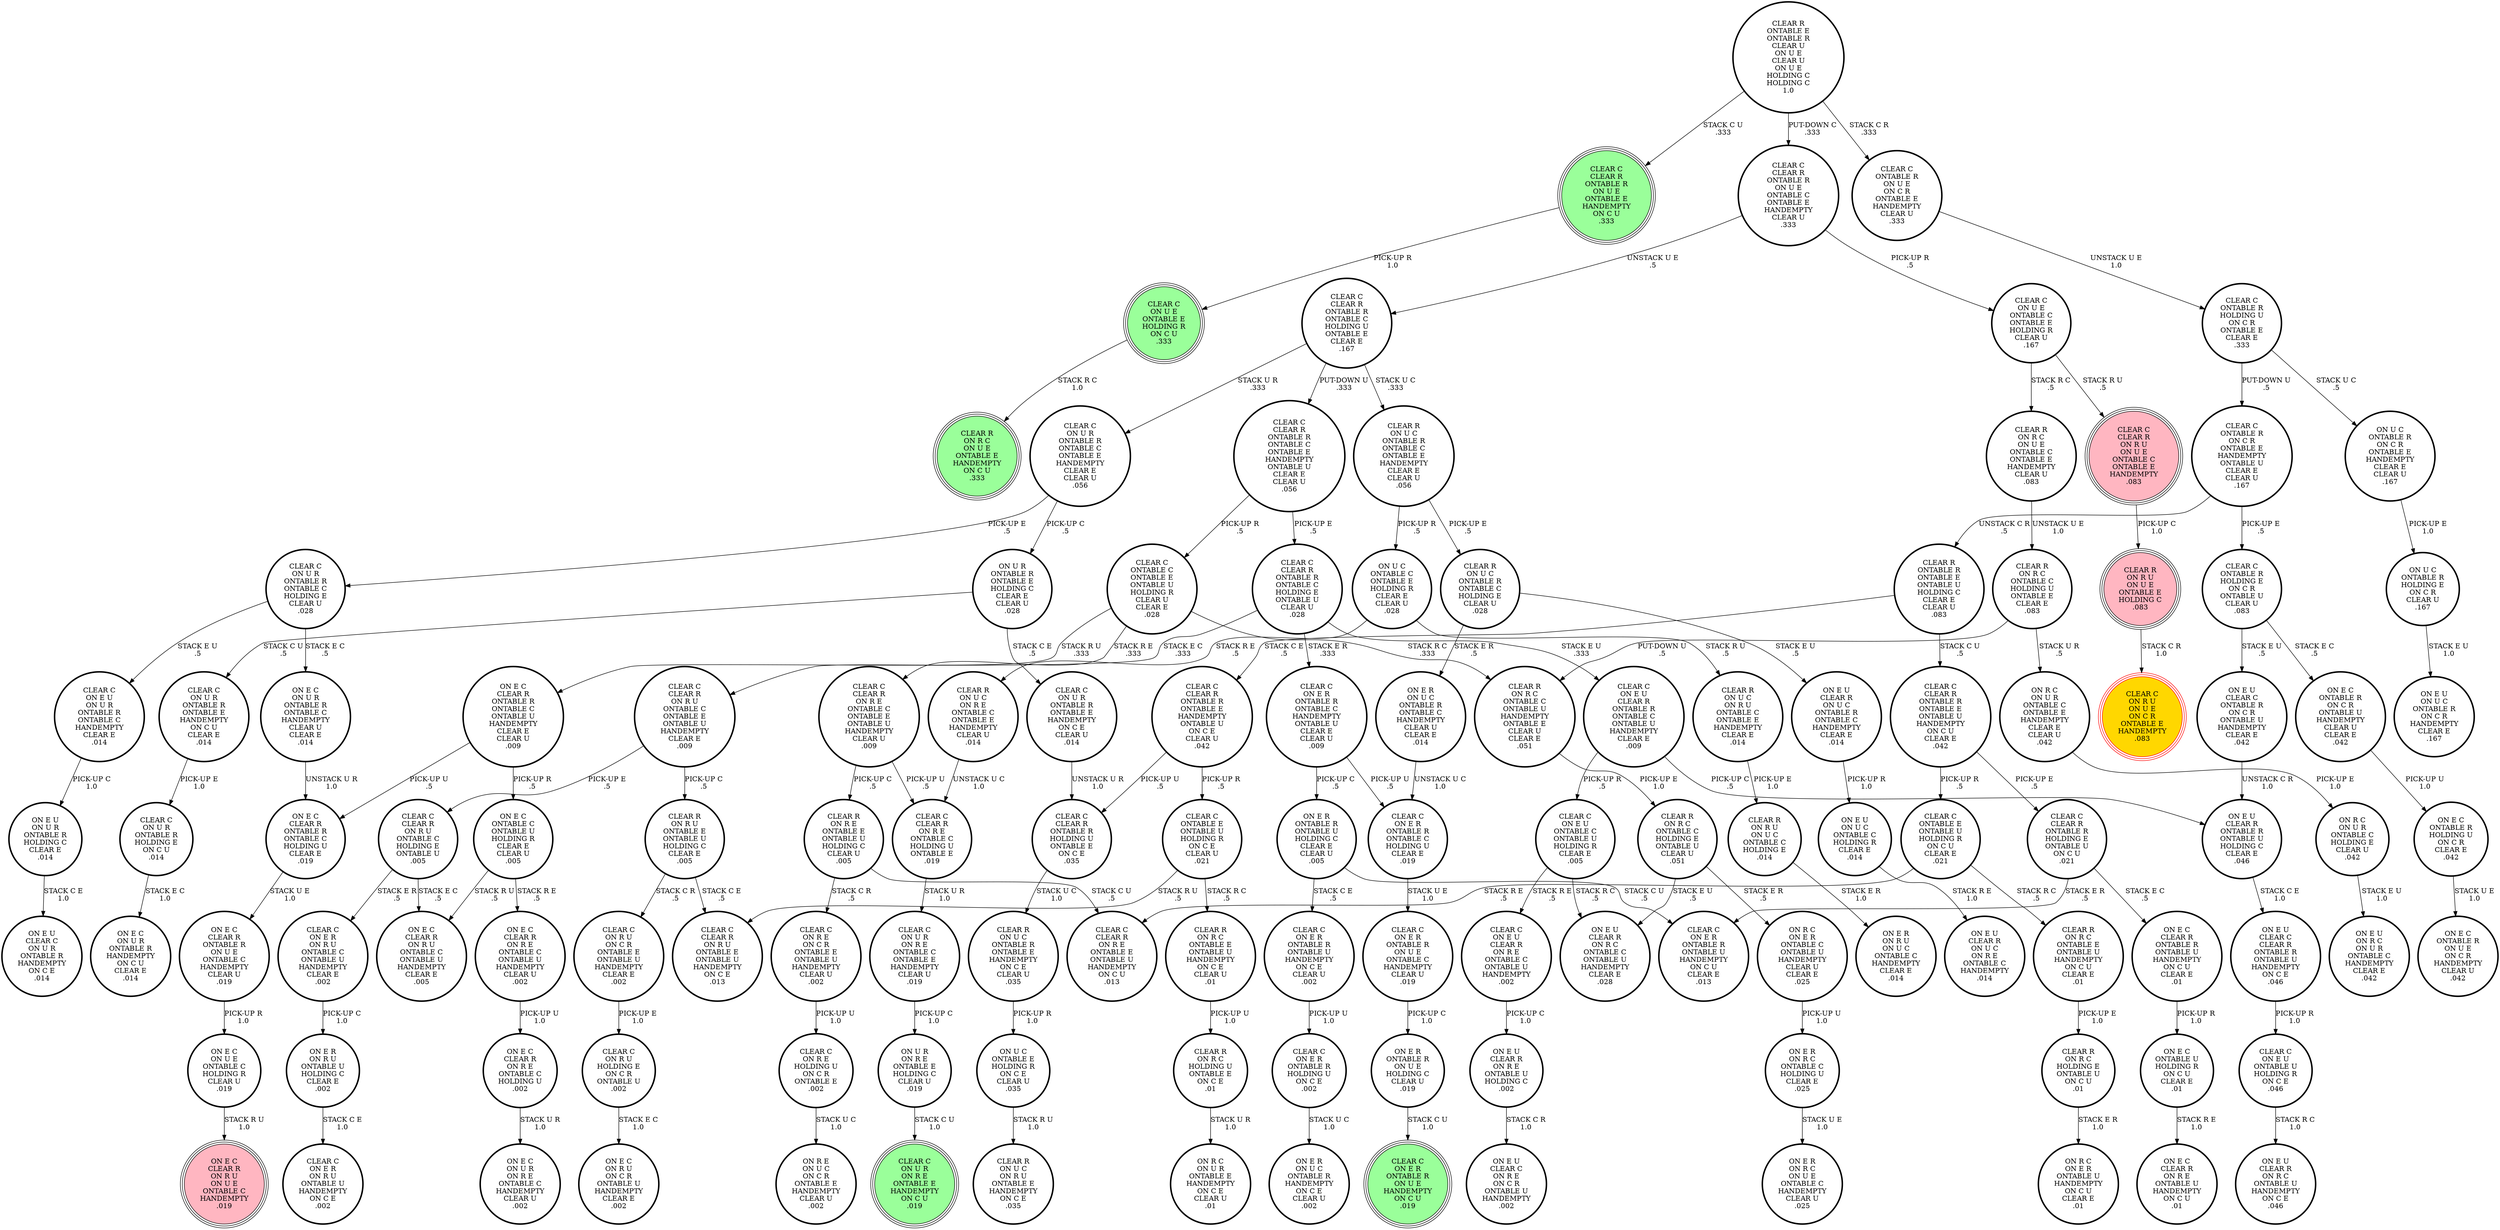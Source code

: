 digraph {
"CLEAR R\nON R C\nON U E\nONTABLE C\nONTABLE E\nHANDEMPTY\nCLEAR U\n.083\n" -> "CLEAR R\nON R C\nONTABLE C\nHOLDING U\nONTABLE E\nCLEAR E\n.083\n"[label="UNSTACK U E\n1.0\n"];
"ON U C\nONTABLE C\nONTABLE E\nHOLDING R\nCLEAR E\nCLEAR U\n.028\n" -> "CLEAR R\nON U C\nON R E\nONTABLE C\nONTABLE E\nHANDEMPTY\nCLEAR U\n.014\n"[label="STACK R E\n.5\n"];
"ON U C\nONTABLE C\nONTABLE E\nHOLDING R\nCLEAR E\nCLEAR U\n.028\n" -> "CLEAR R\nON U C\nON R U\nONTABLE C\nONTABLE E\nHANDEMPTY\nCLEAR E\n.014\n"[label="STACK R U\n.5\n"];
"ON E U\nCLEAR C\nONTABLE R\nON C R\nONTABLE U\nHANDEMPTY\nCLEAR E\n.042\n" -> "ON E U\nCLEAR R\nONTABLE R\nONTABLE U\nHOLDING C\nCLEAR E\n.046\n"[label="UNSTACK C R\n1.0\n"];
"ON E C\nCLEAR R\nONTABLE R\nONTABLE U\nHANDEMPTY\nON C U\nCLEAR E\n.01\n" -> "ON E C\nONTABLE U\nHOLDING R\nON C U\nCLEAR E\n.01\n"[label="PICK-UP R\n1.0\n"];
"CLEAR R\nON R C\nONTABLE C\nONTABLE U\nHANDEMPTY\nONTABLE E\nCLEAR U\nCLEAR E\n.051\n" -> "CLEAR R\nON R C\nONTABLE C\nHOLDING E\nONTABLE U\nCLEAR U\n.051\n"[label="PICK-UP E\n1.0\n"];
"ON E R\nONTABLE R\nON U E\nHOLDING C\nCLEAR U\n.019\n" -> "CLEAR C\nON E R\nONTABLE R\nON U E\nHANDEMPTY\nON C U\n.019\n"[label="STACK C U\n1.0\n"];
"CLEAR C\nCLEAR R\nON R U\nONTABLE C\nONTABLE E\nONTABLE U\nHANDEMPTY\nCLEAR E\n.009\n" -> "CLEAR R\nON R U\nONTABLE E\nONTABLE U\nHOLDING C\nCLEAR E\n.005\n"[label="PICK-UP C\n.5\n"];
"CLEAR C\nCLEAR R\nON R U\nONTABLE C\nONTABLE E\nONTABLE U\nHANDEMPTY\nCLEAR E\n.009\n" -> "CLEAR C\nCLEAR R\nON R U\nONTABLE C\nHOLDING E\nONTABLE U\n.005\n"[label="PICK-UP E\n.5\n"];
"CLEAR C\nON E U\nCLEAR R\nON R E\nONTABLE C\nONTABLE U\nHANDEMPTY\n.002\n" -> "ON E U\nCLEAR R\nON R E\nONTABLE U\nHOLDING C\n.002\n"[label="PICK-UP C\n1.0\n"];
"CLEAR R\nON U C\nON R U\nONTABLE C\nONTABLE E\nHANDEMPTY\nCLEAR E\n.014\n" -> "CLEAR R\nON R U\nON U C\nONTABLE C\nHOLDING E\n.014\n"[label="PICK-UP E\n1.0\n"];
"CLEAR C\nON E U\nCLEAR R\nONTABLE R\nONTABLE C\nONTABLE U\nHANDEMPTY\nCLEAR E\n.009\n" -> "ON E U\nCLEAR R\nONTABLE R\nONTABLE U\nHOLDING C\nCLEAR E\n.046\n"[label="PICK-UP C\n.5\n"];
"CLEAR C\nON E U\nCLEAR R\nONTABLE R\nONTABLE C\nONTABLE U\nHANDEMPTY\nCLEAR E\n.009\n" -> "CLEAR C\nON E U\nONTABLE C\nONTABLE U\nHOLDING R\nCLEAR E\n.005\n"[label="PICK-UP R\n.5\n"];
"ON U R\nON R E\nONTABLE E\nHOLDING C\nCLEAR U\n.019\n" -> "CLEAR C\nON U R\nON R E\nONTABLE E\nHANDEMPTY\nON C U\n.019\n"[label="STACK C U\n1.0\n"];
"ON E U\nCLEAR R\nON R E\nONTABLE U\nHOLDING C\n.002\n" -> "ON E U\nCLEAR C\nON R E\nON C R\nONTABLE U\nHANDEMPTY\n.002\n"[label="STACK C R\n1.0\n"];
"ON E R\nONTABLE R\nONTABLE U\nHOLDING C\nCLEAR E\nCLEAR U\n.005\n" -> "CLEAR C\nON E R\nONTABLE R\nONTABLE U\nHANDEMPTY\nON C E\nCLEAR U\n.002\n"[label="STACK C E\n.5\n"];
"ON E R\nONTABLE R\nONTABLE U\nHOLDING C\nCLEAR E\nCLEAR U\n.005\n" -> "CLEAR C\nON E R\nONTABLE R\nONTABLE U\nHANDEMPTY\nON C U\nCLEAR E\n.013\n"[label="STACK C U\n.5\n"];
"CLEAR C\nON R E\nHOLDING U\nON C R\nONTABLE E\n.002\n" -> "ON R E\nON U C\nON C R\nONTABLE E\nHANDEMPTY\nCLEAR U\n.002\n"[label="STACK U C\n1.0\n"];
"ON E C\nCLEAR R\nONTABLE R\nONTABLE C\nHOLDING U\nCLEAR E\n.019\n" -> "ON E C\nCLEAR R\nONTABLE R\nON U E\nONTABLE C\nHANDEMPTY\nCLEAR U\n.019\n"[label="STACK U E\n1.0\n"];
"CLEAR C\nCLEAR R\nONTABLE R\nON U E\nONTABLE E\nHANDEMPTY\nON C U\n.333\n" -> "CLEAR C\nON U E\nONTABLE E\nHOLDING R\nON C U\n.333\n"[label="PICK-UP R\n1.0\n"];
"CLEAR R\nON R C\nONTABLE E\nONTABLE U\nHANDEMPTY\nON C E\nCLEAR U\n.01\n" -> "CLEAR R\nON R C\nHOLDING U\nONTABLE E\nON C E\n.01\n"[label="PICK-UP U\n1.0\n"];
"CLEAR C\nON E R\nONTABLE R\nHOLDING U\nON C E\n.002\n" -> "ON E R\nON U C\nONTABLE R\nHANDEMPTY\nON C E\nCLEAR U\n.002\n"[label="STACK U C\n1.0\n"];
"CLEAR C\nON R U\nHOLDING E\nON C R\nONTABLE U\n.002\n" -> "ON E C\nON R U\nON C R\nONTABLE U\nHANDEMPTY\nCLEAR E\n.002\n"[label="STACK E C\n1.0\n"];
"CLEAR C\nON E U\nONTABLE U\nHOLDING R\nON C E\n.046\n" -> "ON E U\nCLEAR R\nON R C\nONTABLE U\nHANDEMPTY\nON C E\n.046\n"[label="STACK R C\n1.0\n"];
"CLEAR C\nCLEAR R\nONTABLE R\nON U E\nONTABLE C\nONTABLE E\nHANDEMPTY\nCLEAR U\n.333\n" -> "CLEAR C\nCLEAR R\nONTABLE R\nONTABLE C\nHOLDING U\nONTABLE E\nCLEAR E\n.167\n"[label="UNSTACK U E\n.5\n"];
"CLEAR C\nCLEAR R\nONTABLE R\nON U E\nONTABLE C\nONTABLE E\nHANDEMPTY\nCLEAR U\n.333\n" -> "CLEAR C\nON U E\nONTABLE C\nONTABLE E\nHOLDING R\nCLEAR U\n.167\n"[label="PICK-UP R\n.5\n"];
"ON E C\nON U E\nONTABLE C\nHOLDING R\nCLEAR U\n.019\n" -> "ON E C\nCLEAR R\nON R U\nON U E\nONTABLE C\nHANDEMPTY\n.019\n"[label="STACK R U\n1.0\n"];
"ON E C\nCLEAR R\nON R E\nONTABLE C\nHOLDING U\n.002\n" -> "ON E C\nON U R\nON R E\nONTABLE C\nHANDEMPTY\nCLEAR U\n.002\n"[label="STACK U R\n1.0\n"];
"CLEAR R\nON U C\nON R E\nONTABLE C\nONTABLE E\nHANDEMPTY\nCLEAR U\n.014\n" -> "CLEAR C\nCLEAR R\nON R E\nONTABLE C\nHOLDING U\nONTABLE E\n.019\n"[label="UNSTACK U C\n1.0\n"];
"ON E R\nON R U\nONTABLE U\nHOLDING C\nCLEAR E\n.002\n" -> "CLEAR C\nON E R\nON R U\nONTABLE U\nHANDEMPTY\nON C E\n.002\n"[label="STACK C E\n1.0\n"];
"ON R C\nON U R\nONTABLE C\nONTABLE E\nHANDEMPTY\nCLEAR E\nCLEAR U\n.042\n" -> "ON R C\nON U R\nONTABLE C\nHOLDING E\nCLEAR U\n.042\n"[label="PICK-UP E\n1.0\n"];
"ON E C\nCLEAR R\nONTABLE R\nON U E\nONTABLE C\nHANDEMPTY\nCLEAR U\n.019\n" -> "ON E C\nON U E\nONTABLE C\nHOLDING R\nCLEAR U\n.019\n"[label="PICK-UP R\n1.0\n"];
"ON E U\nCLEAR C\nCLEAR R\nONTABLE R\nONTABLE U\nHANDEMPTY\nON C E\n.046\n" -> "CLEAR C\nON E U\nONTABLE U\nHOLDING R\nON C E\n.046\n"[label="PICK-UP R\n1.0\n"];
"CLEAR C\nCLEAR R\nONTABLE R\nONTABLE E\nHANDEMPTY\nONTABLE U\nON C E\nCLEAR U\n.042\n" -> "CLEAR C\nONTABLE E\nONTABLE U\nHOLDING R\nON C E\nCLEAR U\n.021\n"[label="PICK-UP R\n.5\n"];
"CLEAR C\nCLEAR R\nONTABLE R\nONTABLE E\nHANDEMPTY\nONTABLE U\nON C E\nCLEAR U\n.042\n" -> "CLEAR C\nCLEAR R\nONTABLE R\nHOLDING U\nONTABLE E\nON C E\n.035\n"[label="PICK-UP U\n.5\n"];
"CLEAR C\nCLEAR R\nON R U\nON U E\nONTABLE C\nONTABLE E\nHANDEMPTY\n.083\n" -> "CLEAR R\nON R U\nON U E\nONTABLE E\nHOLDING C\n.083\n"[label="PICK-UP C\n1.0\n"];
"ON E C\nCLEAR R\nONTABLE R\nONTABLE C\nONTABLE U\nHANDEMPTY\nCLEAR E\nCLEAR U\n.009\n" -> "ON E C\nONTABLE C\nONTABLE U\nHOLDING R\nCLEAR E\nCLEAR U\n.005\n"[label="PICK-UP R\n.5\n"];
"ON E C\nCLEAR R\nONTABLE R\nONTABLE C\nONTABLE U\nHANDEMPTY\nCLEAR E\nCLEAR U\n.009\n" -> "ON E C\nCLEAR R\nONTABLE R\nONTABLE C\nHOLDING U\nCLEAR E\n.019\n"[label="PICK-UP U\n.5\n"];
"CLEAR C\nON U R\nON R E\nONTABLE C\nONTABLE E\nHANDEMPTY\nCLEAR U\n.019\n" -> "ON U R\nON R E\nONTABLE E\nHOLDING C\nCLEAR U\n.019\n"[label="PICK-UP C\n1.0\n"];
"CLEAR R\nON R C\nONTABLE E\nONTABLE U\nHANDEMPTY\nON C U\nCLEAR E\n.01\n" -> "CLEAR R\nON R C\nHOLDING E\nONTABLE U\nON C U\n.01\n"[label="PICK-UP E\n1.0\n"];
"CLEAR C\nON U E\nONTABLE C\nONTABLE E\nHOLDING R\nCLEAR U\n.167\n" -> "CLEAR C\nCLEAR R\nON R U\nON U E\nONTABLE C\nONTABLE E\nHANDEMPTY\n.083\n"[label="STACK R U\n.5\n"];
"CLEAR C\nON U E\nONTABLE C\nONTABLE E\nHOLDING R\nCLEAR U\n.167\n" -> "CLEAR R\nON R C\nON U E\nONTABLE C\nONTABLE E\nHANDEMPTY\nCLEAR U\n.083\n"[label="STACK R C\n.5\n"];
"ON E U\nCLEAR R\nON U C\nONTABLE R\nONTABLE C\nHANDEMPTY\nCLEAR E\n.014\n" -> "ON E U\nON U C\nONTABLE C\nHOLDING R\nCLEAR E\n.014\n"[label="PICK-UP R\n1.0\n"];
"CLEAR C\nON U R\nONTABLE R\nONTABLE C\nHOLDING E\nCLEAR U\n.028\n" -> "ON E C\nON U R\nONTABLE R\nONTABLE C\nHANDEMPTY\nCLEAR U\nCLEAR E\n.014\n"[label="STACK E C\n.5\n"];
"CLEAR C\nON U R\nONTABLE R\nONTABLE C\nHOLDING E\nCLEAR U\n.028\n" -> "CLEAR C\nON E U\nON U R\nONTABLE R\nONTABLE C\nHANDEMPTY\nCLEAR E\n.014\n"[label="STACK E U\n.5\n"];
"CLEAR C\nON E R\nONTABLE R\nONTABLE C\nHOLDING U\nCLEAR E\n.019\n" -> "CLEAR C\nON E R\nONTABLE R\nON U E\nONTABLE C\nHANDEMPTY\nCLEAR U\n.019\n"[label="STACK U E\n1.0\n"];
"CLEAR C\nCLEAR R\nONTABLE R\nONTABLE E\nONTABLE U\nHANDEMPTY\nON C U\nCLEAR E\n.042\n" -> "CLEAR C\nONTABLE E\nONTABLE U\nHOLDING R\nON C U\nCLEAR E\n.021\n"[label="PICK-UP R\n.5\n"];
"CLEAR C\nCLEAR R\nONTABLE R\nONTABLE E\nONTABLE U\nHANDEMPTY\nON C U\nCLEAR E\n.042\n" -> "CLEAR C\nCLEAR R\nONTABLE R\nHOLDING E\nONTABLE U\nON C U\n.021\n"[label="PICK-UP E\n.5\n"];
"CLEAR R\nON U C\nONTABLE R\nONTABLE E\nHANDEMPTY\nON C E\nCLEAR U\n.035\n" -> "ON U C\nONTABLE E\nHOLDING R\nON C E\nCLEAR U\n.035\n"[label="PICK-UP R\n1.0\n"];
"CLEAR C\nON U R\nONTABLE R\nHOLDING E\nON C U\n.014\n" -> "ON E C\nON U R\nONTABLE R\nHANDEMPTY\nON C U\nCLEAR E\n.014\n"[label="STACK E C\n1.0\n"];
"ON E R\nON R C\nONTABLE C\nHOLDING U\nCLEAR E\n.025\n" -> "ON E R\nON R C\nON U E\nONTABLE C\nHANDEMPTY\nCLEAR U\n.025\n"[label="STACK U E\n1.0\n"];
"ON E U\nON U C\nONTABLE C\nHOLDING R\nCLEAR E\n.014\n" -> "ON E U\nCLEAR R\nON U C\nON R E\nONTABLE C\nHANDEMPTY\n.014\n"[label="STACK R E\n1.0\n"];
"CLEAR C\nON R U\nON C R\nONTABLE E\nONTABLE U\nHANDEMPTY\nCLEAR E\n.002\n" -> "CLEAR C\nON R U\nHOLDING E\nON C R\nONTABLE U\n.002\n"[label="PICK-UP E\n1.0\n"];
"CLEAR C\nON U R\nONTABLE R\nONTABLE E\nHANDEMPTY\nON C U\nCLEAR E\n.014\n" -> "CLEAR C\nON U R\nONTABLE R\nHOLDING E\nON C U\n.014\n"[label="PICK-UP E\n1.0\n"];
"CLEAR R\nON R U\nON U E\nONTABLE E\nHOLDING C\n.083\n" -> "CLEAR C\nON R U\nON U E\nON C R\nONTABLE E\nHANDEMPTY\n.083\n"[label="STACK C R\n1.0\n"];
"CLEAR R\nON R U\nON U C\nONTABLE C\nHOLDING E\n.014\n" -> "ON E R\nON R U\nON U C\nONTABLE C\nHANDEMPTY\nCLEAR E\n.014\n"[label="STACK E R\n1.0\n"];
"CLEAR R\nON R U\nONTABLE E\nONTABLE U\nHOLDING C\nCLEAR E\n.005\n" -> "CLEAR C\nCLEAR R\nON R U\nONTABLE E\nONTABLE U\nHANDEMPTY\nON C E\n.013\n"[label="STACK C E\n.5\n"];
"CLEAR R\nON R U\nONTABLE E\nONTABLE U\nHOLDING C\nCLEAR E\n.005\n" -> "CLEAR C\nON R U\nON C R\nONTABLE E\nONTABLE U\nHANDEMPTY\nCLEAR E\n.002\n"[label="STACK C R\n.5\n"];
"CLEAR C\nCLEAR R\nONTABLE R\nONTABLE C\nHOLDING E\nONTABLE U\nCLEAR U\n.028\n" -> "ON E C\nCLEAR R\nONTABLE R\nONTABLE C\nONTABLE U\nHANDEMPTY\nCLEAR E\nCLEAR U\n.009\n"[label="STACK E C\n.333\n"];
"CLEAR C\nCLEAR R\nONTABLE R\nONTABLE C\nHOLDING E\nONTABLE U\nCLEAR U\n.028\n" -> "CLEAR C\nON E U\nCLEAR R\nONTABLE R\nONTABLE C\nONTABLE U\nHANDEMPTY\nCLEAR E\n.009\n"[label="STACK E U\n.333\n"];
"CLEAR C\nCLEAR R\nONTABLE R\nONTABLE C\nHOLDING E\nONTABLE U\nCLEAR U\n.028\n" -> "CLEAR C\nON E R\nONTABLE R\nONTABLE C\nHANDEMPTY\nONTABLE U\nCLEAR E\nCLEAR U\n.009\n"[label="STACK E R\n.333\n"];
"ON E C\nCLEAR R\nON R E\nONTABLE C\nONTABLE U\nHANDEMPTY\nCLEAR U\n.002\n" -> "ON E C\nCLEAR R\nON R E\nONTABLE C\nHOLDING U\n.002\n"[label="PICK-UP U\n1.0\n"];
"CLEAR C\nCLEAR R\nONTABLE R\nONTABLE C\nHOLDING U\nONTABLE E\nCLEAR E\n.167\n" -> "CLEAR C\nCLEAR R\nONTABLE R\nONTABLE C\nONTABLE E\nHANDEMPTY\nONTABLE U\nCLEAR E\nCLEAR U\n.056\n"[label="PUT-DOWN U\n.333\n"];
"CLEAR C\nCLEAR R\nONTABLE R\nONTABLE C\nHOLDING U\nONTABLE E\nCLEAR E\n.167\n" -> "CLEAR R\nON U C\nONTABLE R\nONTABLE C\nONTABLE E\nHANDEMPTY\nCLEAR E\nCLEAR U\n.056\n"[label="STACK U C\n.333\n"];
"CLEAR C\nCLEAR R\nONTABLE R\nONTABLE C\nHOLDING U\nONTABLE E\nCLEAR E\n.167\n" -> "CLEAR C\nON U R\nONTABLE R\nONTABLE C\nONTABLE E\nHANDEMPTY\nCLEAR E\nCLEAR U\n.056\n"[label="STACK U R\n.333\n"];
"CLEAR C\nON E R\nON R U\nONTABLE C\nONTABLE U\nHANDEMPTY\nCLEAR E\n.002\n" -> "ON E R\nON R U\nONTABLE U\nHOLDING C\nCLEAR E\n.002\n"[label="PICK-UP C\n1.0\n"];
"CLEAR R\nON R C\nONTABLE C\nHOLDING U\nONTABLE E\nCLEAR E\n.083\n" -> "ON R C\nON U R\nONTABLE C\nONTABLE E\nHANDEMPTY\nCLEAR E\nCLEAR U\n.042\n"[label="STACK U R\n.5\n"];
"CLEAR R\nON R C\nONTABLE C\nHOLDING U\nONTABLE E\nCLEAR E\n.083\n" -> "CLEAR R\nON R C\nONTABLE C\nONTABLE U\nHANDEMPTY\nONTABLE E\nCLEAR U\nCLEAR E\n.051\n"[label="PUT-DOWN U\n.5\n"];
"ON U R\nONTABLE R\nONTABLE E\nHOLDING C\nCLEAR E\nCLEAR U\n.028\n" -> "CLEAR C\nON U R\nONTABLE R\nONTABLE E\nHANDEMPTY\nON C E\nCLEAR U\n.014\n"[label="STACK C E\n.5\n"];
"ON U R\nONTABLE R\nONTABLE E\nHOLDING C\nCLEAR E\nCLEAR U\n.028\n" -> "CLEAR C\nON U R\nONTABLE R\nONTABLE E\nHANDEMPTY\nON C U\nCLEAR E\n.014\n"[label="STACK C U\n.5\n"];
"ON U C\nONTABLE R\nON C R\nONTABLE E\nHANDEMPTY\nCLEAR E\nCLEAR U\n.167\n" -> "ON U C\nONTABLE R\nHOLDING E\nON C R\nCLEAR U\n.167\n"[label="PICK-UP E\n1.0\n"];
"CLEAR C\nONTABLE R\nON C R\nONTABLE E\nHANDEMPTY\nONTABLE U\nCLEAR E\nCLEAR U\n.167\n" -> "CLEAR C\nONTABLE R\nHOLDING E\nON C R\nONTABLE U\nCLEAR U\n.083\n"[label="PICK-UP E\n.5\n"];
"CLEAR C\nONTABLE R\nON C R\nONTABLE E\nHANDEMPTY\nONTABLE U\nCLEAR E\nCLEAR U\n.167\n" -> "CLEAR R\nONTABLE R\nONTABLE E\nONTABLE U\nHOLDING C\nCLEAR E\nCLEAR U\n.083\n"[label="UNSTACK C R\n.5\n"];
"CLEAR C\nON U R\nONTABLE R\nONTABLE E\nHANDEMPTY\nON C E\nCLEAR U\n.014\n" -> "CLEAR C\nCLEAR R\nONTABLE R\nHOLDING U\nONTABLE E\nON C E\n.035\n"[label="UNSTACK U R\n1.0\n"];
"CLEAR R\nON R C\nHOLDING U\nONTABLE E\nON C E\n.01\n" -> "ON R C\nON U R\nONTABLE E\nHANDEMPTY\nON C E\nCLEAR U\n.01\n"[label="STACK U R\n1.0\n"];
"CLEAR C\nON E U\nONTABLE C\nONTABLE U\nHOLDING R\nCLEAR E\n.005\n" -> "ON E U\nCLEAR R\nON R C\nONTABLE C\nONTABLE U\nHANDEMPTY\nCLEAR E\n.028\n"[label="STACK R C\n.5\n"];
"CLEAR C\nON E U\nONTABLE C\nONTABLE U\nHOLDING R\nCLEAR E\n.005\n" -> "CLEAR C\nON E U\nCLEAR R\nON R E\nONTABLE C\nONTABLE U\nHANDEMPTY\n.002\n"[label="STACK R E\n.5\n"];
"ON E C\nONTABLE R\nON C R\nONTABLE U\nHANDEMPTY\nCLEAR U\nCLEAR E\n.042\n" -> "ON E C\nONTABLE R\nHOLDING U\nON C R\nCLEAR E\n.042\n"[label="PICK-UP U\n1.0\n"];
"CLEAR C\nCLEAR R\nONTABLE R\nHOLDING U\nONTABLE E\nON C E\n.035\n" -> "CLEAR R\nON U C\nONTABLE R\nONTABLE E\nHANDEMPTY\nON C E\nCLEAR U\n.035\n"[label="STACK U C\n1.0\n"];
"CLEAR R\nON U C\nONTABLE R\nONTABLE C\nHOLDING E\nCLEAR U\n.028\n" -> "ON E R\nON U C\nONTABLE R\nONTABLE C\nHANDEMPTY\nCLEAR U\nCLEAR E\n.014\n"[label="STACK E R\n.5\n"];
"CLEAR R\nON U C\nONTABLE R\nONTABLE C\nHOLDING E\nCLEAR U\n.028\n" -> "ON E U\nCLEAR R\nON U C\nONTABLE R\nONTABLE C\nHANDEMPTY\nCLEAR E\n.014\n"[label="STACK E U\n.5\n"];
"CLEAR C\nCLEAR R\nONTABLE R\nHOLDING E\nONTABLE U\nON C U\n.021\n" -> "ON E C\nCLEAR R\nONTABLE R\nONTABLE U\nHANDEMPTY\nON C U\nCLEAR E\n.01\n"[label="STACK E C\n.5\n"];
"CLEAR C\nCLEAR R\nONTABLE R\nHOLDING E\nONTABLE U\nON C U\n.021\n" -> "CLEAR C\nON E R\nONTABLE R\nONTABLE U\nHANDEMPTY\nON C U\nCLEAR E\n.013\n"[label="STACK E R\n.5\n"];
"ON E C\nONTABLE C\nONTABLE U\nHOLDING R\nCLEAR E\nCLEAR U\n.005\n" -> "ON E C\nCLEAR R\nON R E\nONTABLE C\nONTABLE U\nHANDEMPTY\nCLEAR U\n.002\n"[label="STACK R E\n.5\n"];
"ON E C\nONTABLE C\nONTABLE U\nHOLDING R\nCLEAR E\nCLEAR U\n.005\n" -> "ON E C\nCLEAR R\nON R U\nONTABLE C\nONTABLE U\nHANDEMPTY\nCLEAR E\n.005\n"[label="STACK R U\n.5\n"];
"CLEAR C\nON E R\nONTABLE R\nON U E\nONTABLE C\nHANDEMPTY\nCLEAR U\n.019\n" -> "ON E R\nONTABLE R\nON U E\nHOLDING C\nCLEAR U\n.019\n"[label="PICK-UP C\n1.0\n"];
"ON U C\nONTABLE R\nHOLDING E\nON C R\nCLEAR U\n.167\n" -> "ON E U\nON U C\nONTABLE R\nON C R\nHANDEMPTY\nCLEAR E\n.167\n"[label="STACK E U\n1.0\n"];
"CLEAR R\nON R E\nONTABLE E\nONTABLE U\nHOLDING C\nCLEAR U\n.005\n" -> "CLEAR C\nCLEAR R\nON R E\nONTABLE E\nONTABLE U\nHANDEMPTY\nON C U\n.013\n"[label="STACK C U\n.5\n"];
"CLEAR R\nON R E\nONTABLE E\nONTABLE U\nHOLDING C\nCLEAR U\n.005\n" -> "CLEAR C\nON R E\nON C R\nONTABLE E\nONTABLE U\nHANDEMPTY\nCLEAR U\n.002\n"[label="STACK C R\n.5\n"];
"CLEAR R\nON R C\nONTABLE C\nHOLDING E\nONTABLE U\nCLEAR U\n.051\n" -> "ON R C\nON E R\nONTABLE C\nONTABLE U\nHANDEMPTY\nCLEAR U\nCLEAR E\n.025\n"[label="STACK E R\n.5\n"];
"CLEAR R\nON R C\nONTABLE C\nHOLDING E\nONTABLE U\nCLEAR U\n.051\n" -> "ON E U\nCLEAR R\nON R C\nONTABLE C\nONTABLE U\nHANDEMPTY\nCLEAR E\n.028\n"[label="STACK E U\n.5\n"];
"CLEAR C\nONTABLE R\nON U E\nON C R\nONTABLE E\nHANDEMPTY\nCLEAR U\n.333\n" -> "CLEAR C\nONTABLE R\nHOLDING U\nON C R\nONTABLE E\nCLEAR E\n.333\n"[label="UNSTACK U E\n1.0\n"];
"CLEAR C\nCLEAR R\nON R E\nONTABLE C\nONTABLE E\nONTABLE U\nHANDEMPTY\nCLEAR U\n.009\n" -> "CLEAR R\nON R E\nONTABLE E\nONTABLE U\nHOLDING C\nCLEAR U\n.005\n"[label="PICK-UP C\n.5\n"];
"CLEAR C\nCLEAR R\nON R E\nONTABLE C\nONTABLE E\nONTABLE U\nHANDEMPTY\nCLEAR U\n.009\n" -> "CLEAR C\nCLEAR R\nON R E\nONTABLE C\nHOLDING U\nONTABLE E\n.019\n"[label="PICK-UP U\n.5\n"];
"CLEAR C\nON U E\nONTABLE E\nHOLDING R\nON C U\n.333\n" -> "CLEAR R\nON R C\nON U E\nONTABLE E\nHANDEMPTY\nON C U\n.333\n"[label="STACK R C\n1.0\n"];
"CLEAR R\nON U C\nONTABLE R\nONTABLE C\nONTABLE E\nHANDEMPTY\nCLEAR E\nCLEAR U\n.056\n" -> "ON U C\nONTABLE C\nONTABLE E\nHOLDING R\nCLEAR E\nCLEAR U\n.028\n"[label="PICK-UP R\n.5\n"];
"CLEAR R\nON U C\nONTABLE R\nONTABLE C\nONTABLE E\nHANDEMPTY\nCLEAR E\nCLEAR U\n.056\n" -> "CLEAR R\nON U C\nONTABLE R\nONTABLE C\nHOLDING E\nCLEAR U\n.028\n"[label="PICK-UP E\n.5\n"];
"CLEAR C\nCLEAR R\nONTABLE R\nONTABLE C\nONTABLE E\nHANDEMPTY\nONTABLE U\nCLEAR E\nCLEAR U\n.056\n" -> "CLEAR C\nONTABLE C\nONTABLE E\nONTABLE U\nHOLDING R\nCLEAR U\nCLEAR E\n.028\n"[label="PICK-UP R\n.5\n"];
"CLEAR C\nCLEAR R\nONTABLE R\nONTABLE C\nONTABLE E\nHANDEMPTY\nONTABLE U\nCLEAR E\nCLEAR U\n.056\n" -> "CLEAR C\nCLEAR R\nONTABLE R\nONTABLE C\nHOLDING E\nONTABLE U\nCLEAR U\n.028\n"[label="PICK-UP E\n.5\n"];
"CLEAR C\nON E R\nONTABLE R\nONTABLE C\nHANDEMPTY\nONTABLE U\nCLEAR E\nCLEAR U\n.009\n" -> "CLEAR C\nON E R\nONTABLE R\nONTABLE C\nHOLDING U\nCLEAR E\n.019\n"[label="PICK-UP U\n.5\n"];
"CLEAR C\nON E R\nONTABLE R\nONTABLE C\nHANDEMPTY\nONTABLE U\nCLEAR E\nCLEAR U\n.009\n" -> "ON E R\nONTABLE R\nONTABLE U\nHOLDING C\nCLEAR E\nCLEAR U\n.005\n"[label="PICK-UP C\n.5\n"];
"CLEAR C\nCLEAR R\nON R E\nONTABLE C\nHOLDING U\nONTABLE E\n.019\n" -> "CLEAR C\nON U R\nON R E\nONTABLE C\nONTABLE E\nHANDEMPTY\nCLEAR U\n.019\n"[label="STACK U R\n1.0\n"];
"ON E U\nON U R\nONTABLE R\nHOLDING C\nCLEAR E\n.014\n" -> "ON E U\nCLEAR C\nON U R\nONTABLE R\nHANDEMPTY\nON C E\n.014\n"[label="STACK C E\n1.0\n"];
"CLEAR C\nONTABLE C\nONTABLE E\nONTABLE U\nHOLDING R\nCLEAR U\nCLEAR E\n.028\n" -> "CLEAR C\nCLEAR R\nON R E\nONTABLE C\nONTABLE E\nONTABLE U\nHANDEMPTY\nCLEAR U\n.009\n"[label="STACK R E\n.333\n"];
"CLEAR C\nONTABLE C\nONTABLE E\nONTABLE U\nHOLDING R\nCLEAR U\nCLEAR E\n.028\n" -> "CLEAR R\nON R C\nONTABLE C\nONTABLE U\nHANDEMPTY\nONTABLE E\nCLEAR U\nCLEAR E\n.051\n"[label="STACK R C\n.333\n"];
"CLEAR C\nONTABLE C\nONTABLE E\nONTABLE U\nHOLDING R\nCLEAR U\nCLEAR E\n.028\n" -> "CLEAR C\nCLEAR R\nON R U\nONTABLE C\nONTABLE E\nONTABLE U\nHANDEMPTY\nCLEAR E\n.009\n"[label="STACK R U\n.333\n"];
"ON E C\nONTABLE R\nHOLDING U\nON C R\nCLEAR E\n.042\n" -> "ON E C\nONTABLE R\nON U E\nON C R\nHANDEMPTY\nCLEAR U\n.042\n"[label="STACK U E\n1.0\n"];
"CLEAR R\nONTABLE R\nONTABLE E\nONTABLE U\nHOLDING C\nCLEAR E\nCLEAR U\n.083\n" -> "CLEAR C\nCLEAR R\nONTABLE R\nONTABLE E\nONTABLE U\nHANDEMPTY\nON C U\nCLEAR E\n.042\n"[label="STACK C U\n.5\n"];
"CLEAR R\nONTABLE R\nONTABLE E\nONTABLE U\nHOLDING C\nCLEAR E\nCLEAR U\n.083\n" -> "CLEAR C\nCLEAR R\nONTABLE R\nONTABLE E\nHANDEMPTY\nONTABLE U\nON C E\nCLEAR U\n.042\n"[label="STACK C E\n.5\n"];
"ON U C\nONTABLE E\nHOLDING R\nON C E\nCLEAR U\n.035\n" -> "CLEAR R\nON U C\nON R U\nONTABLE E\nHANDEMPTY\nON C E\n.035\n"[label="STACK R U\n1.0\n"];
"CLEAR C\nON R E\nON C R\nONTABLE E\nONTABLE U\nHANDEMPTY\nCLEAR U\n.002\n" -> "CLEAR C\nON R E\nHOLDING U\nON C R\nONTABLE E\n.002\n"[label="PICK-UP U\n1.0\n"];
"CLEAR C\nONTABLE E\nONTABLE U\nHOLDING R\nON C U\nCLEAR E\n.021\n" -> "CLEAR R\nON R C\nONTABLE E\nONTABLE U\nHANDEMPTY\nON C U\nCLEAR E\n.01\n"[label="STACK R C\n.5\n"];
"CLEAR C\nONTABLE E\nONTABLE U\nHOLDING R\nON C U\nCLEAR E\n.021\n" -> "CLEAR C\nCLEAR R\nON R E\nONTABLE E\nONTABLE U\nHANDEMPTY\nON C U\n.013\n"[label="STACK R E\n.5\n"];
"ON R C\nON E R\nONTABLE C\nONTABLE U\nHANDEMPTY\nCLEAR U\nCLEAR E\n.025\n" -> "ON E R\nON R C\nONTABLE C\nHOLDING U\nCLEAR E\n.025\n"[label="PICK-UP U\n1.0\n"];
"CLEAR C\nON E U\nON U R\nONTABLE R\nONTABLE C\nHANDEMPTY\nCLEAR E\n.014\n" -> "ON E U\nON U R\nONTABLE R\nHOLDING C\nCLEAR E\n.014\n"[label="PICK-UP C\n1.0\n"];
"ON E C\nON U R\nONTABLE R\nONTABLE C\nHANDEMPTY\nCLEAR U\nCLEAR E\n.014\n" -> "ON E C\nCLEAR R\nONTABLE R\nONTABLE C\nHOLDING U\nCLEAR E\n.019\n"[label="UNSTACK U R\n1.0\n"];
"CLEAR C\nCLEAR R\nON R U\nONTABLE C\nHOLDING E\nONTABLE U\n.005\n" -> "ON E C\nCLEAR R\nON R U\nONTABLE C\nONTABLE U\nHANDEMPTY\nCLEAR E\n.005\n"[label="STACK E C\n.5\n"];
"CLEAR C\nCLEAR R\nON R U\nONTABLE C\nHOLDING E\nONTABLE U\n.005\n" -> "CLEAR C\nON E R\nON R U\nONTABLE C\nONTABLE U\nHANDEMPTY\nCLEAR E\n.002\n"[label="STACK E R\n.5\n"];
"ON E U\nCLEAR R\nONTABLE R\nONTABLE U\nHOLDING C\nCLEAR E\n.046\n" -> "ON E U\nCLEAR C\nCLEAR R\nONTABLE R\nONTABLE U\nHANDEMPTY\nON C E\n.046\n"[label="STACK C E\n1.0\n"];
"CLEAR R\nON R C\nHOLDING E\nONTABLE U\nON C U\n.01\n" -> "ON R C\nON E R\nONTABLE U\nHANDEMPTY\nON C U\nCLEAR E\n.01\n"[label="STACK E R\n1.0\n"];
"CLEAR C\nON U R\nONTABLE R\nONTABLE C\nONTABLE E\nHANDEMPTY\nCLEAR E\nCLEAR U\n.056\n" -> "ON U R\nONTABLE R\nONTABLE E\nHOLDING C\nCLEAR E\nCLEAR U\n.028\n"[label="PICK-UP C\n.5\n"];
"CLEAR C\nON U R\nONTABLE R\nONTABLE C\nONTABLE E\nHANDEMPTY\nCLEAR E\nCLEAR U\n.056\n" -> "CLEAR C\nON U R\nONTABLE R\nONTABLE C\nHOLDING E\nCLEAR U\n.028\n"[label="PICK-UP E\n.5\n"];
"CLEAR C\nONTABLE R\nHOLDING U\nON C R\nONTABLE E\nCLEAR E\n.333\n" -> "CLEAR C\nONTABLE R\nON C R\nONTABLE E\nHANDEMPTY\nONTABLE U\nCLEAR E\nCLEAR U\n.167\n"[label="PUT-DOWN U\n.5\n"];
"CLEAR C\nONTABLE R\nHOLDING U\nON C R\nONTABLE E\nCLEAR E\n.333\n" -> "ON U C\nONTABLE R\nON C R\nONTABLE E\nHANDEMPTY\nCLEAR E\nCLEAR U\n.167\n"[label="STACK U C\n.5\n"];
"CLEAR R\nONTABLE E\nONTABLE R\nCLEAR U\nON U E\nCLEAR U\nON U E\nHOLDING C\nHOLDING C\n1.0\n" -> "CLEAR C\nCLEAR R\nONTABLE R\nON U E\nONTABLE C\nONTABLE E\nHANDEMPTY\nCLEAR U\n.333\n"[label="PUT-DOWN C\n.333\n"];
"CLEAR R\nONTABLE E\nONTABLE R\nCLEAR U\nON U E\nCLEAR U\nON U E\nHOLDING C\nHOLDING C\n1.0\n" -> "CLEAR C\nONTABLE R\nON U E\nON C R\nONTABLE E\nHANDEMPTY\nCLEAR U\n.333\n"[label="STACK C R\n.333\n"];
"CLEAR R\nONTABLE E\nONTABLE R\nCLEAR U\nON U E\nCLEAR U\nON U E\nHOLDING C\nHOLDING C\n1.0\n" -> "CLEAR C\nCLEAR R\nONTABLE R\nON U E\nONTABLE E\nHANDEMPTY\nON C U\n.333\n"[label="STACK C U\n.333\n"];
"ON E R\nON U C\nONTABLE R\nONTABLE C\nHANDEMPTY\nCLEAR U\nCLEAR E\n.014\n" -> "CLEAR C\nON E R\nONTABLE R\nONTABLE C\nHOLDING U\nCLEAR E\n.019\n"[label="UNSTACK U C\n1.0\n"];
"CLEAR C\nON E R\nONTABLE R\nONTABLE U\nHANDEMPTY\nON C E\nCLEAR U\n.002\n" -> "CLEAR C\nON E R\nONTABLE R\nHOLDING U\nON C E\n.002\n"[label="PICK-UP U\n1.0\n"];
"ON R C\nON U R\nONTABLE C\nHOLDING E\nCLEAR U\n.042\n" -> "ON E U\nON R C\nON U R\nONTABLE C\nHANDEMPTY\nCLEAR E\n.042\n"[label="STACK E U\n1.0\n"];
"CLEAR C\nONTABLE R\nHOLDING E\nON C R\nONTABLE U\nCLEAR U\n.083\n" -> "ON E C\nONTABLE R\nON C R\nONTABLE U\nHANDEMPTY\nCLEAR U\nCLEAR E\n.042\n"[label="STACK E C\n.5\n"];
"CLEAR C\nONTABLE R\nHOLDING E\nON C R\nONTABLE U\nCLEAR U\n.083\n" -> "ON E U\nCLEAR C\nONTABLE R\nON C R\nONTABLE U\nHANDEMPTY\nCLEAR E\n.042\n"[label="STACK E U\n.5\n"];
"CLEAR C\nONTABLE E\nONTABLE U\nHOLDING R\nON C E\nCLEAR U\n.021\n" -> "CLEAR R\nON R C\nONTABLE E\nONTABLE U\nHANDEMPTY\nON C E\nCLEAR U\n.01\n"[label="STACK R C\n.5\n"];
"CLEAR C\nONTABLE E\nONTABLE U\nHOLDING R\nON C E\nCLEAR U\n.021\n" -> "CLEAR C\nCLEAR R\nON R U\nONTABLE E\nONTABLE U\nHANDEMPTY\nON C E\n.013\n"[label="STACK R U\n.5\n"];
"ON E C\nONTABLE U\nHOLDING R\nON C U\nCLEAR E\n.01\n" -> "ON E C\nCLEAR R\nON R E\nONTABLE U\nHANDEMPTY\nON C U\n.01\n"[label="STACK R E\n1.0\n"];
"ON E R\nON R C\nON U E\nONTABLE C\nHANDEMPTY\nCLEAR U\n.025\n" [shape=circle, penwidth=3];
"ON E C\nCLEAR R\nON R U\nON U E\nONTABLE C\nHANDEMPTY\n.019\n" [shape=circle, style=filled, fillcolor=lightpink, peripheries=3];
"ON E C\nCLEAR R\nON R U\nONTABLE C\nONTABLE U\nHANDEMPTY\nCLEAR E\n.005\n" [shape=circle, penwidth=3];
"ON E U\nCLEAR C\nON U R\nONTABLE R\nHANDEMPTY\nON C E\n.014\n" [shape=circle, penwidth=3];
"CLEAR C\nON E R\nONTABLE R\nON U E\nHANDEMPTY\nON C U\n.019\n" [shape=circle, style=filled, fillcolor=palegreen1, peripheries=3];
"CLEAR C\nCLEAR R\nON R E\nONTABLE E\nONTABLE U\nHANDEMPTY\nON C U\n.013\n" [shape=circle, penwidth=3];
"ON E U\nCLEAR R\nON R C\nONTABLE C\nONTABLE U\nHANDEMPTY\nCLEAR E\n.028\n" [shape=circle, penwidth=3];
"ON R C\nON U R\nONTABLE E\nHANDEMPTY\nON C E\nCLEAR U\n.01\n" [shape=circle, penwidth=3];
"CLEAR C\nON E R\nON R U\nONTABLE U\nHANDEMPTY\nON C E\n.002\n" [shape=circle, penwidth=3];
"ON E C\nON U R\nON R E\nONTABLE C\nHANDEMPTY\nCLEAR U\n.002\n" [shape=circle, penwidth=3];
"ON E R\nON R U\nON U C\nONTABLE C\nHANDEMPTY\nCLEAR E\n.014\n" [shape=circle, penwidth=3];
"CLEAR C\nCLEAR R\nON R U\nONTABLE E\nONTABLE U\nHANDEMPTY\nON C E\n.013\n" [shape=circle, penwidth=3];
"CLEAR R\nON R C\nON U E\nONTABLE E\nHANDEMPTY\nON C U\n.333\n" [shape=circle, style=filled, fillcolor=palegreen1, peripheries=3];
"ON E U\nCLEAR R\nON R C\nONTABLE U\nHANDEMPTY\nON C E\n.046\n" [shape=circle, penwidth=3];
"ON E U\nON U C\nONTABLE R\nON C R\nHANDEMPTY\nCLEAR E\n.167\n" [shape=circle, penwidth=3];
"ON R C\nON E R\nONTABLE U\nHANDEMPTY\nON C U\nCLEAR E\n.01\n" [shape=circle, penwidth=3];
"ON E C\nON U R\nONTABLE R\nHANDEMPTY\nON C U\nCLEAR E\n.014\n" [shape=circle, penwidth=3];
"CLEAR C\nON R U\nON U E\nON C R\nONTABLE E\nHANDEMPTY\n.083\n" [shape=circle, style=filled color=red, fillcolor=gold, peripheries=3];
"CLEAR C\nON U R\nON R E\nONTABLE E\nHANDEMPTY\nON C U\n.019\n" [shape=circle, style=filled, fillcolor=palegreen1, peripheries=3];
"CLEAR C\nON E R\nONTABLE R\nONTABLE U\nHANDEMPTY\nON C U\nCLEAR E\n.013\n" [shape=circle, penwidth=3];
"ON E U\nCLEAR R\nON U C\nON R E\nONTABLE C\nHANDEMPTY\n.014\n" [shape=circle, penwidth=3];
"ON E R\nON U C\nONTABLE R\nHANDEMPTY\nON C E\nCLEAR U\n.002\n" [shape=circle, penwidth=3];
"ON R E\nON U C\nON C R\nONTABLE E\nHANDEMPTY\nCLEAR U\n.002\n" [shape=circle, penwidth=3];
"ON E C\nON R U\nON C R\nONTABLE U\nHANDEMPTY\nCLEAR E\n.002\n" [shape=circle, penwidth=3];
"ON E U\nCLEAR C\nON R E\nON C R\nONTABLE U\nHANDEMPTY\n.002\n" [shape=circle, penwidth=3];
"ON E C\nCLEAR R\nON R E\nONTABLE U\nHANDEMPTY\nON C U\n.01\n" [shape=circle, penwidth=3];
"ON E U\nON R C\nON U R\nONTABLE C\nHANDEMPTY\nCLEAR E\n.042\n" [shape=circle, penwidth=3];
"ON E C\nONTABLE R\nON U E\nON C R\nHANDEMPTY\nCLEAR U\n.042\n" [shape=circle, penwidth=3];
"CLEAR R\nON U C\nON R U\nONTABLE E\nHANDEMPTY\nON C E\n.035\n" [shape=circle, penwidth=3];
"CLEAR R\nON R U\nON U E\nONTABLE E\nHOLDING C\n.083\n" [shape=circle, style=filled, fillcolor=lightpink, peripheries=3];
"CLEAR R\nON R C\nONTABLE E\nONTABLE U\nHANDEMPTY\nON C U\nCLEAR E\n.01\n" [shape=circle, penwidth=3];
"ON E U\nON U R\nONTABLE R\nHOLDING C\nCLEAR E\n.014\n" [shape=circle, penwidth=3];
"CLEAR R\nONTABLE R\nONTABLE E\nONTABLE U\nHOLDING C\nCLEAR E\nCLEAR U\n.083\n" [shape=circle, penwidth=3];
"CLEAR C\nCLEAR R\nONTABLE R\nON U E\nONTABLE E\nHANDEMPTY\nON C U\n.333\n" [shape=circle, style=filled, fillcolor=palegreen1, peripheries=3];
"CLEAR C\nON U R\nONTABLE R\nONTABLE E\nHANDEMPTY\nON C E\nCLEAR U\n.014\n" [shape=circle, penwidth=3];
"CLEAR C\nCLEAR R\nON R E\nONTABLE C\nHOLDING U\nONTABLE E\n.019\n" [shape=circle, penwidth=3];
"CLEAR C\nONTABLE C\nONTABLE E\nONTABLE U\nHOLDING R\nCLEAR U\nCLEAR E\n.028\n" [shape=circle, penwidth=3];
"CLEAR C\nON E R\nONTABLE R\nHOLDING U\nON C E\n.002\n" [shape=circle, penwidth=3];
"CLEAR C\nON U R\nONTABLE R\nONTABLE E\nHANDEMPTY\nON C U\nCLEAR E\n.014\n" [shape=circle, penwidth=3];
"ON E R\nON R C\nON U E\nONTABLE C\nHANDEMPTY\nCLEAR U\n.025\n" [shape=circle, penwidth=3];
"CLEAR R\nON U C\nONTABLE R\nONTABLE E\nHANDEMPTY\nON C E\nCLEAR U\n.035\n" [shape=circle, penwidth=3];
"ON E C\nCLEAR R\nON R U\nON U E\nONTABLE C\nHANDEMPTY\n.019\n" [shape=circle, style=filled, fillcolor=lightpink, peripheries=3];
"ON U C\nONTABLE E\nHOLDING R\nON C E\nCLEAR U\n.035\n" [shape=circle, penwidth=3];
"CLEAR R\nON U C\nONTABLE R\nONTABLE C\nHOLDING E\nCLEAR U\n.028\n" [shape=circle, penwidth=3];
"CLEAR C\nON E U\nON U R\nONTABLE R\nONTABLE C\nHANDEMPTY\nCLEAR E\n.014\n" [shape=circle, penwidth=3];
"ON E R\nONTABLE R\nON U E\nHOLDING C\nCLEAR U\n.019\n" [shape=circle, penwidth=3];
"CLEAR R\nON U C\nON R U\nONTABLE C\nONTABLE E\nHANDEMPTY\nCLEAR E\n.014\n" [shape=circle, penwidth=3];
"ON E C\nCLEAR R\nONTABLE R\nON U E\nONTABLE C\nHANDEMPTY\nCLEAR U\n.019\n" [shape=circle, penwidth=3];
"ON E C\nONTABLE U\nHOLDING R\nON C U\nCLEAR E\n.01\n" [shape=circle, penwidth=3];
"CLEAR C\nONTABLE R\nON U E\nON C R\nONTABLE E\nHANDEMPTY\nCLEAR U\n.333\n" [shape=circle, penwidth=3];
"ON E C\nCLEAR R\nON R U\nONTABLE C\nONTABLE U\nHANDEMPTY\nCLEAR E\n.005\n" [shape=circle, penwidth=3];
"CLEAR C\nCLEAR R\nONTABLE R\nHOLDING E\nONTABLE U\nON C U\n.021\n" [shape=circle, penwidth=3];
"ON E U\nCLEAR C\nON U R\nONTABLE R\nHANDEMPTY\nON C E\n.014\n" [shape=circle, penwidth=3];
"CLEAR C\nON R E\nHOLDING U\nON C R\nONTABLE E\n.002\n" [shape=circle, penwidth=3];
"CLEAR C\nON U E\nONTABLE C\nONTABLE E\nHOLDING R\nCLEAR U\n.167\n" [shape=circle, penwidth=3];
"CLEAR R\nON R C\nON U E\nONTABLE C\nONTABLE E\nHANDEMPTY\nCLEAR U\n.083\n" [shape=circle, penwidth=3];
"ON E C\nCLEAR R\nONTABLE R\nONTABLE C\nONTABLE U\nHANDEMPTY\nCLEAR E\nCLEAR U\n.009\n" [shape=circle, penwidth=3];
"CLEAR R\nON R C\nONTABLE C\nHOLDING U\nONTABLE E\nCLEAR E\n.083\n" [shape=circle, penwidth=3];
"CLEAR C\nON E R\nONTABLE R\nONTABLE C\nHOLDING U\nCLEAR E\n.019\n" [shape=circle, penwidth=3];
"CLEAR C\nCLEAR R\nONTABLE R\nONTABLE C\nHOLDING U\nONTABLE E\nCLEAR E\n.167\n" [shape=circle, penwidth=3];
"CLEAR R\nON R E\nONTABLE E\nONTABLE U\nHOLDING C\nCLEAR U\n.005\n" [shape=circle, penwidth=3];
"ON U R\nON R E\nONTABLE E\nHOLDING C\nCLEAR U\n.019\n" [shape=circle, penwidth=3];
"CLEAR C\nON E R\nONTABLE R\nON U E\nHANDEMPTY\nON C U\n.019\n" [shape=circle, style=filled, fillcolor=palegreen1, peripheries=3];
"ON R C\nON U R\nONTABLE C\nHOLDING E\nCLEAR U\n.042\n" [shape=circle, penwidth=3];
"CLEAR C\nON U R\nONTABLE R\nHOLDING E\nON C U\n.014\n" [shape=circle, penwidth=3];
"CLEAR R\nON R C\nHOLDING U\nONTABLE E\nON C E\n.01\n" [shape=circle, penwidth=3];
"ON E C\nONTABLE R\nON C R\nONTABLE U\nHANDEMPTY\nCLEAR U\nCLEAR E\n.042\n" [shape=circle, penwidth=3];
"ON E C\nON U E\nONTABLE C\nHOLDING R\nCLEAR U\n.019\n" [shape=circle, penwidth=3];
"CLEAR C\nCLEAR R\nON R E\nONTABLE E\nONTABLE U\nHANDEMPTY\nON C U\n.013\n" [shape=circle, penwidth=3];
"CLEAR C\nCLEAR R\nONTABLE R\nONTABLE E\nHANDEMPTY\nONTABLE U\nON C E\nCLEAR U\n.042\n" [shape=circle, penwidth=3];
"CLEAR C\nONTABLE E\nONTABLE U\nHOLDING R\nON C U\nCLEAR E\n.021\n" [shape=circle, penwidth=3];
"ON E U\nCLEAR R\nON R C\nONTABLE C\nONTABLE U\nHANDEMPTY\nCLEAR E\n.028\n" [shape=circle, penwidth=3];
"ON E C\nONTABLE C\nONTABLE U\nHOLDING R\nCLEAR E\nCLEAR U\n.005\n" [shape=circle, penwidth=3];
"CLEAR R\nONTABLE E\nONTABLE R\nCLEAR U\nON U E\nCLEAR U\nON U E\nHOLDING C\nHOLDING C\n1.0\n" [shape=circle, penwidth=3];
"CLEAR R\nON R U\nON U C\nONTABLE C\nHOLDING E\n.014\n" [shape=circle, penwidth=3];
"ON E U\nCLEAR C\nCLEAR R\nONTABLE R\nONTABLE U\nHANDEMPTY\nON C E\n.046\n" [shape=circle, penwidth=3];
"ON U R\nONTABLE R\nONTABLE E\nHOLDING C\nCLEAR E\nCLEAR U\n.028\n" [shape=circle, penwidth=3];
"CLEAR C\nON E R\nONTABLE R\nON U E\nONTABLE C\nHANDEMPTY\nCLEAR U\n.019\n" [shape=circle, penwidth=3];
"ON R C\nON U R\nONTABLE E\nHANDEMPTY\nON C E\nCLEAR U\n.01\n" [shape=circle, penwidth=3];
"CLEAR C\nON E R\nON R U\nONTABLE C\nONTABLE U\nHANDEMPTY\nCLEAR E\n.002\n" [shape=circle, penwidth=3];
"CLEAR R\nON U C\nONTABLE R\nONTABLE C\nONTABLE E\nHANDEMPTY\nCLEAR E\nCLEAR U\n.056\n" [shape=circle, penwidth=3];
"ON U C\nONTABLE C\nONTABLE E\nHOLDING R\nCLEAR E\nCLEAR U\n.028\n" [shape=circle, penwidth=3];
"CLEAR C\nON E R\nON R U\nONTABLE U\nHANDEMPTY\nON C E\n.002\n" [shape=circle, penwidth=3];
"ON E R\nON R C\nONTABLE C\nHOLDING U\nCLEAR E\n.025\n" [shape=circle, penwidth=3];
"CLEAR R\nON R C\nHOLDING E\nONTABLE U\nON C U\n.01\n" [shape=circle, penwidth=3];
"ON E C\nON U R\nON R E\nONTABLE C\nHANDEMPTY\nCLEAR U\n.002\n" [shape=circle, penwidth=3];
"CLEAR C\nCLEAR R\nONTABLE R\nON U E\nONTABLE C\nONTABLE E\nHANDEMPTY\nCLEAR U\n.333\n" [shape=circle, penwidth=3];
"ON E R\nON R U\nON U C\nONTABLE C\nHANDEMPTY\nCLEAR E\n.014\n" [shape=circle, penwidth=3];
"CLEAR C\nON R U\nHOLDING E\nON C R\nONTABLE U\n.002\n" [shape=circle, penwidth=3];
"CLEAR C\nCLEAR R\nON R U\nONTABLE E\nONTABLE U\nHANDEMPTY\nON C E\n.013\n" [shape=circle, penwidth=3];
"ON E R\nON R U\nONTABLE U\nHOLDING C\nCLEAR E\n.002\n" [shape=circle, penwidth=3];
"ON E U\nCLEAR R\nON U C\nONTABLE R\nONTABLE C\nHANDEMPTY\nCLEAR E\n.014\n" [shape=circle, penwidth=3];
"ON U C\nONTABLE R\nON C R\nONTABLE E\nHANDEMPTY\nCLEAR E\nCLEAR U\n.167\n" [shape=circle, penwidth=3];
"CLEAR R\nON U C\nON R E\nONTABLE C\nONTABLE E\nHANDEMPTY\nCLEAR U\n.014\n" [shape=circle, penwidth=3];
"ON E C\nCLEAR R\nON R E\nONTABLE C\nHOLDING U\n.002\n" [shape=circle, penwidth=3];
"CLEAR R\nON R C\nON U E\nONTABLE E\nHANDEMPTY\nON C U\n.333\n" [shape=circle, style=filled, fillcolor=palegreen1, peripheries=3];
"CLEAR C\nON U R\nONTABLE R\nONTABLE C\nONTABLE E\nHANDEMPTY\nCLEAR E\nCLEAR U\n.056\n" [shape=circle, penwidth=3];
"CLEAR R\nON R C\nONTABLE C\nHOLDING E\nONTABLE U\nCLEAR U\n.051\n" [shape=circle, penwidth=3];
"CLEAR C\nON E U\nCLEAR R\nONTABLE R\nONTABLE C\nONTABLE U\nHANDEMPTY\nCLEAR E\n.009\n" [shape=circle, penwidth=3];
"CLEAR C\nON U R\nONTABLE R\nONTABLE C\nHOLDING E\nCLEAR U\n.028\n" [shape=circle, penwidth=3];
"CLEAR C\nCLEAR R\nONTABLE R\nONTABLE C\nHOLDING E\nONTABLE U\nCLEAR U\n.028\n" [shape=circle, penwidth=3];
"CLEAR C\nCLEAR R\nON R U\nON U E\nONTABLE C\nONTABLE E\nHANDEMPTY\n.083\n" [shape=circle, style=filled, fillcolor=lightpink, peripheries=3];
"CLEAR C\nON U R\nON R E\nONTABLE C\nONTABLE E\nHANDEMPTY\nCLEAR U\n.019\n" [shape=circle, penwidth=3];
"CLEAR C\nCLEAR R\nONTABLE R\nONTABLE E\nONTABLE U\nHANDEMPTY\nON C U\nCLEAR E\n.042\n" [shape=circle, penwidth=3];
"ON E U\nCLEAR R\nON R C\nONTABLE U\nHANDEMPTY\nON C E\n.046\n" [shape=circle, penwidth=3];
"ON E U\nON U C\nONTABLE R\nON C R\nHANDEMPTY\nCLEAR E\n.167\n" [shape=circle, penwidth=3];
"ON R C\nON U R\nONTABLE C\nONTABLE E\nHANDEMPTY\nCLEAR E\nCLEAR U\n.042\n" [shape=circle, penwidth=3];
"ON E C\nCLEAR R\nONTABLE R\nONTABLE C\nHOLDING U\nCLEAR E\n.019\n" [shape=circle, penwidth=3];
"ON E C\nCLEAR R\nONTABLE R\nONTABLE U\nHANDEMPTY\nON C U\nCLEAR E\n.01\n" [shape=circle, penwidth=3];
"ON R C\nON E R\nONTABLE U\nHANDEMPTY\nON C U\nCLEAR E\n.01\n" [shape=circle, penwidth=3];
"ON E U\nCLEAR R\nON R E\nONTABLE U\nHOLDING C\n.002\n" [shape=circle, penwidth=3];
"CLEAR C\nON U E\nONTABLE E\nHOLDING R\nON C U\n.333\n" [shape=circle, style=filled, fillcolor=palegreen1, peripheries=3];
"ON E R\nONTABLE R\nONTABLE U\nHOLDING C\nCLEAR E\nCLEAR U\n.005\n" [shape=circle, penwidth=3];
"CLEAR C\nCLEAR R\nONTABLE R\nONTABLE C\nONTABLE E\nHANDEMPTY\nONTABLE U\nCLEAR E\nCLEAR U\n.056\n" [shape=circle, penwidth=3];
"ON E C\nON U R\nONTABLE R\nHANDEMPTY\nON C U\nCLEAR E\n.014\n" [shape=circle, penwidth=3];
"CLEAR C\nON E U\nONTABLE U\nHOLDING R\nON C E\n.046\n" [shape=circle, penwidth=3];
"CLEAR C\nON R U\nON C R\nONTABLE E\nONTABLE U\nHANDEMPTY\nCLEAR E\n.002\n" [shape=circle, penwidth=3];
"ON E R\nON U C\nONTABLE R\nONTABLE C\nHANDEMPTY\nCLEAR U\nCLEAR E\n.014\n" [shape=circle, penwidth=3];
"CLEAR C\nON R U\nON U E\nON C R\nONTABLE E\nHANDEMPTY\n.083\n" [shape=circle, style=filled color=red, fillcolor=gold, peripheries=3];
"CLEAR C\nON E R\nONTABLE R\nONTABLE U\nHANDEMPTY\nON C E\nCLEAR U\n.002\n" [shape=circle, penwidth=3];
"CLEAR C\nCLEAR R\nONTABLE R\nHOLDING U\nONTABLE E\nON C E\n.035\n" [shape=circle, penwidth=3];
"CLEAR C\nON U R\nON R E\nONTABLE E\nHANDEMPTY\nON C U\n.019\n" [shape=circle, style=filled, fillcolor=palegreen1, peripheries=3];
"CLEAR C\nON E U\nONTABLE C\nONTABLE U\nHOLDING R\nCLEAR E\n.005\n" [shape=circle, penwidth=3];
"CLEAR C\nCLEAR R\nON R U\nONTABLE C\nHOLDING E\nONTABLE U\n.005\n" [shape=circle, penwidth=3];
"CLEAR C\nON E R\nONTABLE R\nONTABLE U\nHANDEMPTY\nON C U\nCLEAR E\n.013\n" [shape=circle, penwidth=3];
"CLEAR R\nON R C\nONTABLE C\nONTABLE U\nHANDEMPTY\nONTABLE E\nCLEAR U\nCLEAR E\n.051\n" [shape=circle, penwidth=3];
"CLEAR C\nONTABLE E\nONTABLE U\nHOLDING R\nON C E\nCLEAR U\n.021\n" [shape=circle, penwidth=3];
"CLEAR C\nONTABLE R\nHOLDING E\nON C R\nONTABLE U\nCLEAR U\n.083\n" [shape=circle, penwidth=3];
"ON E C\nON U R\nONTABLE R\nONTABLE C\nHANDEMPTY\nCLEAR U\nCLEAR E\n.014\n" [shape=circle, penwidth=3];
"ON E C\nONTABLE R\nHOLDING U\nON C R\nCLEAR E\n.042\n" [shape=circle, penwidth=3];
"ON E U\nCLEAR R\nON U C\nON R E\nONTABLE C\nHANDEMPTY\n.014\n" [shape=circle, penwidth=3];
"ON E R\nON U C\nONTABLE R\nHANDEMPTY\nON C E\nCLEAR U\n.002\n" [shape=circle, penwidth=3];
"CLEAR C\nONTABLE R\nON C R\nONTABLE E\nHANDEMPTY\nONTABLE U\nCLEAR E\nCLEAR U\n.167\n" [shape=circle, penwidth=3];
"CLEAR C\nONTABLE R\nHOLDING U\nON C R\nONTABLE E\nCLEAR E\n.333\n" [shape=circle, penwidth=3];
"CLEAR R\nON R U\nONTABLE E\nONTABLE U\nHOLDING C\nCLEAR E\n.005\n" [shape=circle, penwidth=3];
"ON R E\nON U C\nON C R\nONTABLE E\nHANDEMPTY\nCLEAR U\n.002\n" [shape=circle, penwidth=3];
"ON E C\nON R U\nON C R\nONTABLE U\nHANDEMPTY\nCLEAR E\n.002\n" [shape=circle, penwidth=3];
"CLEAR C\nCLEAR R\nON R E\nONTABLE C\nONTABLE E\nONTABLE U\nHANDEMPTY\nCLEAR U\n.009\n" [shape=circle, penwidth=3];
"ON E U\nCLEAR C\nONTABLE R\nON C R\nONTABLE U\nHANDEMPTY\nCLEAR E\n.042\n" [shape=circle, penwidth=3];
"ON E U\nCLEAR C\nON R E\nON C R\nONTABLE U\nHANDEMPTY\n.002\n" [shape=circle, penwidth=3];
"ON E C\nCLEAR R\nON R E\nONTABLE U\nHANDEMPTY\nON C U\n.01\n" [shape=circle, penwidth=3];
"CLEAR R\nON R C\nONTABLE E\nONTABLE U\nHANDEMPTY\nON C E\nCLEAR U\n.01\n" [shape=circle, penwidth=3];
"CLEAR C\nON E U\nCLEAR R\nON R E\nONTABLE C\nONTABLE U\nHANDEMPTY\n.002\n" [shape=circle, penwidth=3];
"CLEAR C\nON R E\nON C R\nONTABLE E\nONTABLE U\nHANDEMPTY\nCLEAR U\n.002\n" [shape=circle, penwidth=3];
"CLEAR C\nCLEAR R\nON R U\nONTABLE C\nONTABLE E\nONTABLE U\nHANDEMPTY\nCLEAR E\n.009\n" [shape=circle, penwidth=3];
"ON R C\nON E R\nONTABLE C\nONTABLE U\nHANDEMPTY\nCLEAR U\nCLEAR E\n.025\n" [shape=circle, penwidth=3];
"ON E U\nON R C\nON U R\nONTABLE C\nHANDEMPTY\nCLEAR E\n.042\n" [shape=circle, penwidth=3];
"ON E C\nONTABLE R\nON U E\nON C R\nHANDEMPTY\nCLEAR U\n.042\n" [shape=circle, penwidth=3];
"ON E U\nON U C\nONTABLE C\nHOLDING R\nCLEAR E\n.014\n" [shape=circle, penwidth=3];
"ON E U\nCLEAR R\nONTABLE R\nONTABLE U\nHOLDING C\nCLEAR E\n.046\n" [shape=circle, penwidth=3];
"CLEAR C\nON E R\nONTABLE R\nONTABLE C\nHANDEMPTY\nONTABLE U\nCLEAR E\nCLEAR U\n.009\n" [shape=circle, penwidth=3];
"ON E C\nCLEAR R\nON R E\nONTABLE C\nONTABLE U\nHANDEMPTY\nCLEAR U\n.002\n" [shape=circle, penwidth=3];
"CLEAR R\nON U C\nON R U\nONTABLE E\nHANDEMPTY\nON C E\n.035\n" [shape=circle, penwidth=3];
"ON U C\nONTABLE R\nHOLDING E\nON C R\nCLEAR U\n.167\n" [shape=circle, penwidth=3];
}

